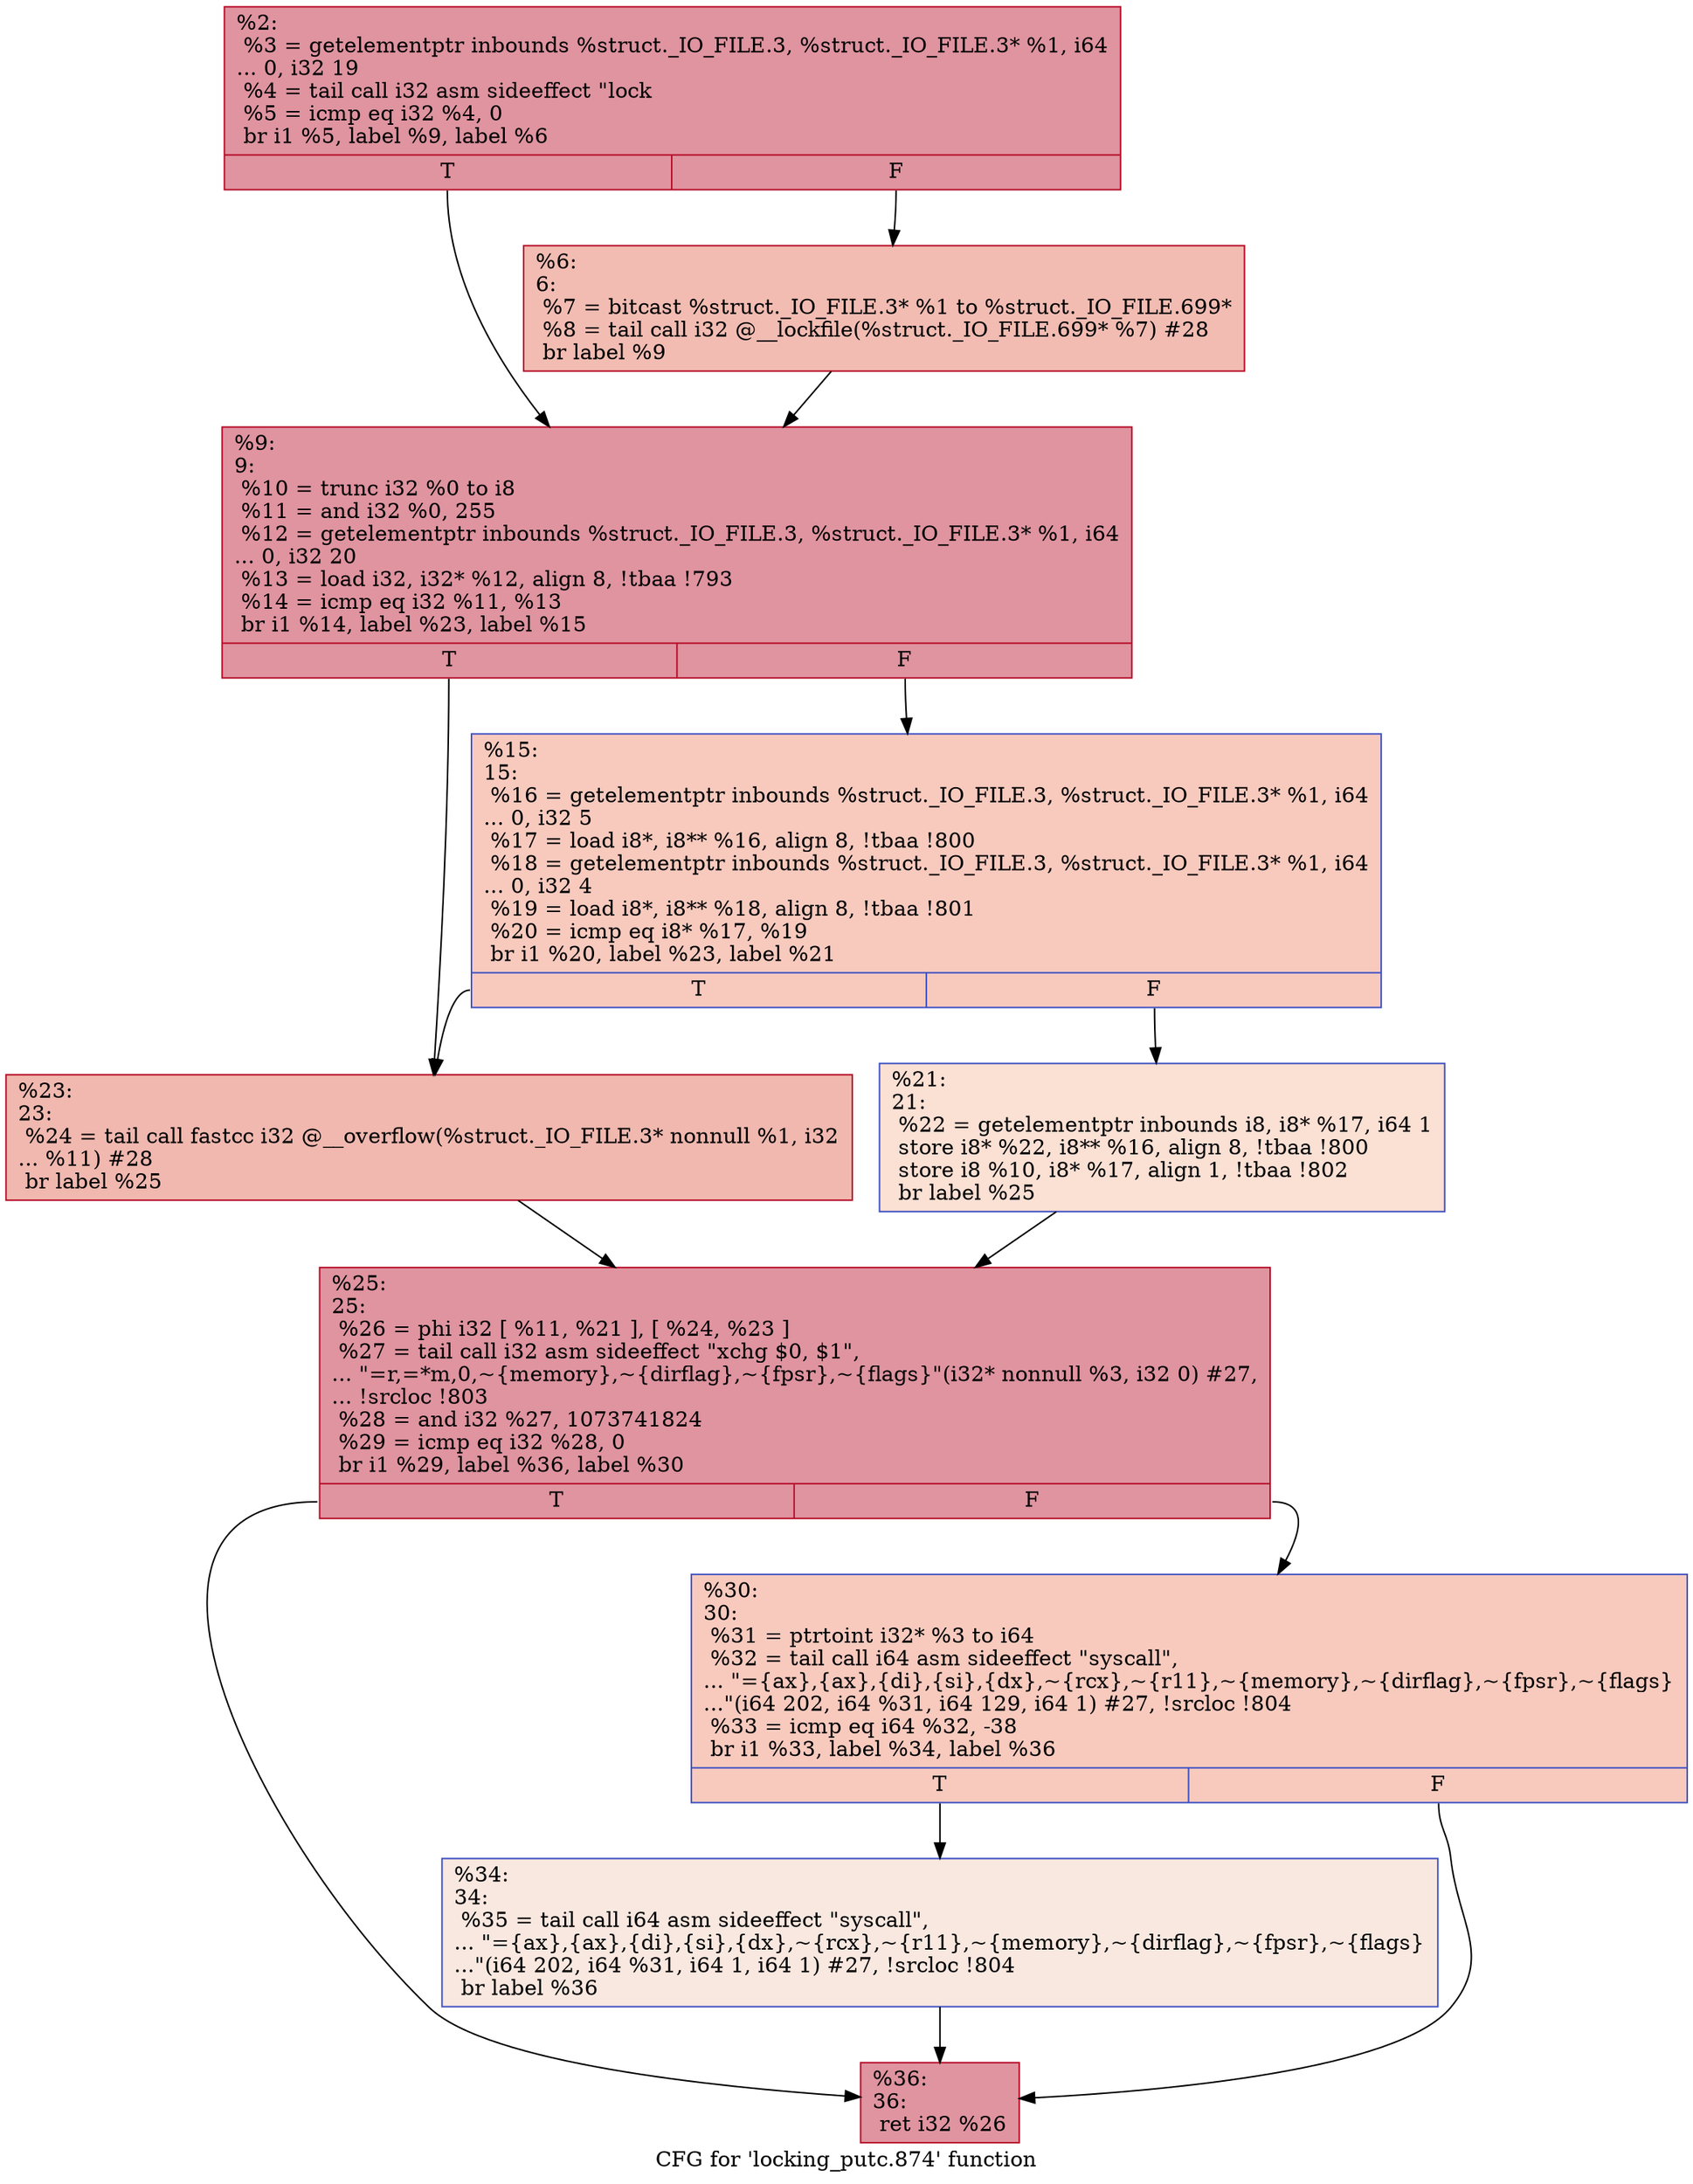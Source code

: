 digraph "CFG for 'locking_putc.874' function" {
	label="CFG for 'locking_putc.874' function";

	Node0x2537e70 [shape=record,color="#b70d28ff", style=filled, fillcolor="#b70d2870",label="{%2:\l  %3 = getelementptr inbounds %struct._IO_FILE.3, %struct._IO_FILE.3* %1, i64\l... 0, i32 19\l  %4 = tail call i32 asm sideeffect \"lock \l  %5 = icmp eq i32 %4, 0\l  br i1 %5, label %9, label %6\l|{<s0>T|<s1>F}}"];
	Node0x2537e70:s0 -> Node0x2539920;
	Node0x2537e70:s1 -> Node0x2539810;
	Node0x2539810 [shape=record,color="#b70d28ff", style=filled, fillcolor="#e1675170",label="{%6:\l6:                                                \l  %7 = bitcast %struct._IO_FILE.3* %1 to %struct._IO_FILE.699*\l  %8 = tail call i32 @__lockfile(%struct._IO_FILE.699* %7) #28\l  br label %9\l}"];
	Node0x2539810 -> Node0x2539920;
	Node0x2539920 [shape=record,color="#b70d28ff", style=filled, fillcolor="#b70d2870",label="{%9:\l9:                                                \l  %10 = trunc i32 %0 to i8\l  %11 = and i32 %0, 255\l  %12 = getelementptr inbounds %struct._IO_FILE.3, %struct._IO_FILE.3* %1, i64\l... 0, i32 20\l  %13 = load i32, i32* %12, align 8, !tbaa !793\l  %14 = icmp eq i32 %11, %13\l  br i1 %14, label %23, label %15\l|{<s0>T|<s1>F}}"];
	Node0x2539920:s0 -> Node0x2539a10;
	Node0x2539920:s1 -> Node0x2539970;
	Node0x2539970 [shape=record,color="#3d50c3ff", style=filled, fillcolor="#ef886b70",label="{%15:\l15:                                               \l  %16 = getelementptr inbounds %struct._IO_FILE.3, %struct._IO_FILE.3* %1, i64\l... 0, i32 5\l  %17 = load i8*, i8** %16, align 8, !tbaa !800\l  %18 = getelementptr inbounds %struct._IO_FILE.3, %struct._IO_FILE.3* %1, i64\l... 0, i32 4\l  %19 = load i8*, i8** %18, align 8, !tbaa !801\l  %20 = icmp eq i8* %17, %19\l  br i1 %20, label %23, label %21\l|{<s0>T|<s1>F}}"];
	Node0x2539970:s0 -> Node0x2539a10;
	Node0x2539970:s1 -> Node0x25399c0;
	Node0x25399c0 [shape=record,color="#3d50c3ff", style=filled, fillcolor="#f7b99e70",label="{%21:\l21:                                               \l  %22 = getelementptr inbounds i8, i8* %17, i64 1\l  store i8* %22, i8** %16, align 8, !tbaa !800\l  store i8 %10, i8* %17, align 1, !tbaa !802\l  br label %25\l}"];
	Node0x25399c0 -> Node0x2539a60;
	Node0x2539a10 [shape=record,color="#b70d28ff", style=filled, fillcolor="#dc5d4a70",label="{%23:\l23:                                               \l  %24 = tail call fastcc i32 @__overflow(%struct._IO_FILE.3* nonnull %1, i32\l... %11) #28\l  br label %25\l}"];
	Node0x2539a10 -> Node0x2539a60;
	Node0x2539a60 [shape=record,color="#b70d28ff", style=filled, fillcolor="#b70d2870",label="{%25:\l25:                                               \l  %26 = phi i32 [ %11, %21 ], [ %24, %23 ]\l  %27 = tail call i32 asm sideeffect \"xchg $0, $1\",\l... \"=r,=*m,0,~\{memory\},~\{dirflag\},~\{fpsr\},~\{flags\}\"(i32* nonnull %3, i32 0) #27,\l... !srcloc !803\l  %28 = and i32 %27, 1073741824\l  %29 = icmp eq i32 %28, 0\l  br i1 %29, label %36, label %30\l|{<s0>T|<s1>F}}"];
	Node0x2539a60:s0 -> Node0x2539b50;
	Node0x2539a60:s1 -> Node0x2539ab0;
	Node0x2539ab0 [shape=record,color="#3d50c3ff", style=filled, fillcolor="#ef886b70",label="{%30:\l30:                                               \l  %31 = ptrtoint i32* %3 to i64\l  %32 = tail call i64 asm sideeffect \"syscall\",\l... \"=\{ax\},\{ax\},\{di\},\{si\},\{dx\},~\{rcx\},~\{r11\},~\{memory\},~\{dirflag\},~\{fpsr\},~\{flags\}\l...\"(i64 202, i64 %31, i64 129, i64 1) #27, !srcloc !804\l  %33 = icmp eq i64 %32, -38\l  br i1 %33, label %34, label %36\l|{<s0>T|<s1>F}}"];
	Node0x2539ab0:s0 -> Node0x2539b00;
	Node0x2539ab0:s1 -> Node0x2539b50;
	Node0x2539b00 [shape=record,color="#3d50c3ff", style=filled, fillcolor="#f1ccb870",label="{%34:\l34:                                               \l  %35 = tail call i64 asm sideeffect \"syscall\",\l... \"=\{ax\},\{ax\},\{di\},\{si\},\{dx\},~\{rcx\},~\{r11\},~\{memory\},~\{dirflag\},~\{fpsr\},~\{flags\}\l...\"(i64 202, i64 %31, i64 1, i64 1) #27, !srcloc !804\l  br label %36\l}"];
	Node0x2539b00 -> Node0x2539b50;
	Node0x2539b50 [shape=record,color="#b70d28ff", style=filled, fillcolor="#b70d2870",label="{%36:\l36:                                               \l  ret i32 %26\l}"];
}
